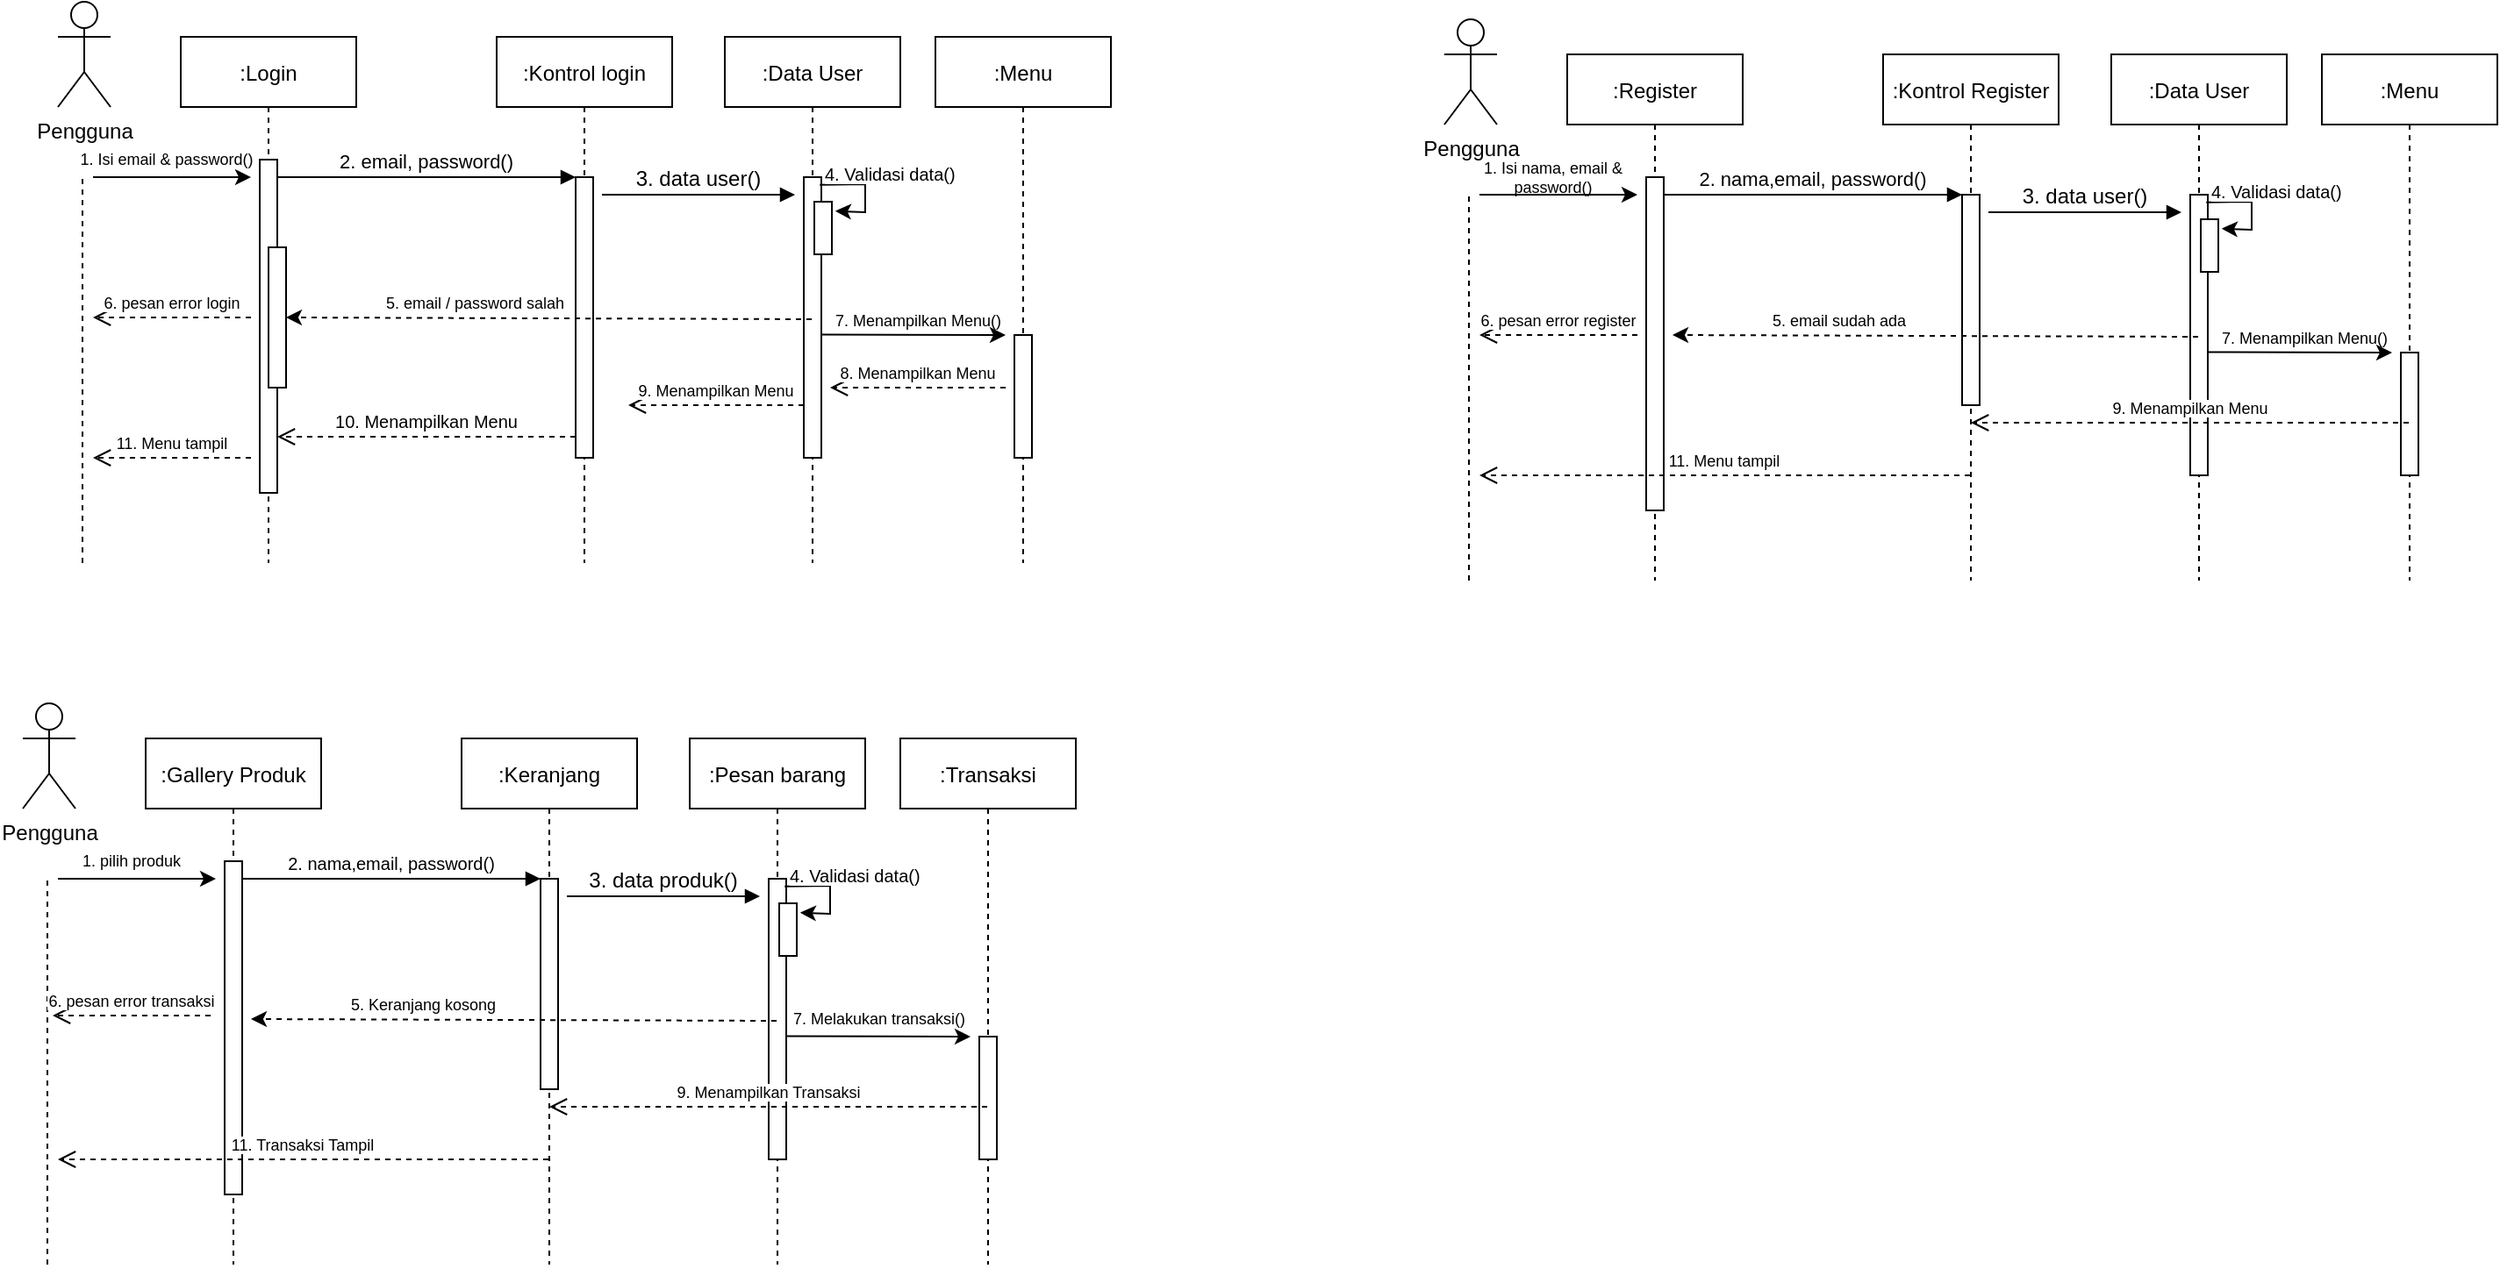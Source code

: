 <mxfile version="20.3.0" type="github">
  <diagram id="kgpKYQtTHZ0yAKxKKP6v" name="Page-1">
    <mxGraphModel dx="1153" dy="599" grid="1" gridSize="10" guides="1" tooltips="1" connect="1" arrows="1" fold="1" page="1" pageScale="1" pageWidth="1200" pageHeight="1920" math="0" shadow="0">
      <root>
        <mxCell id="0" />
        <mxCell id="1" parent="0" />
        <mxCell id="3nuBFxr9cyL0pnOWT2aG-1" value=":Login" style="shape=umlLifeline;perimeter=lifelinePerimeter;container=1;collapsible=0;recursiveResize=0;rounded=0;shadow=0;strokeWidth=1;" parent="1" vertex="1">
          <mxGeometry x="220" y="120" width="100" height="300" as="geometry" />
        </mxCell>
        <mxCell id="3nuBFxr9cyL0pnOWT2aG-2" value="" style="points=[];perimeter=orthogonalPerimeter;rounded=0;shadow=0;strokeWidth=1;" parent="3nuBFxr9cyL0pnOWT2aG-1" vertex="1">
          <mxGeometry x="45" y="70" width="10" height="190" as="geometry" />
        </mxCell>
        <mxCell id="3nuBFxr9cyL0pnOWT2aG-4" value="" style="points=[];perimeter=orthogonalPerimeter;rounded=0;shadow=0;strokeWidth=1;" parent="3nuBFxr9cyL0pnOWT2aG-1" vertex="1">
          <mxGeometry x="50" y="120" width="10" height="80" as="geometry" />
        </mxCell>
        <mxCell id="UYT9CBy9pAq7YvCIUte8-8" value="" style="endArrow=classic;html=1;rounded=0;" edge="1" parent="3nuBFxr9cyL0pnOWT2aG-1">
          <mxGeometry width="50" height="50" relative="1" as="geometry">
            <mxPoint x="-50" y="80" as="sourcePoint" />
            <mxPoint x="40" y="80" as="targetPoint" />
            <Array as="points">
              <mxPoint x="40" y="80" />
            </Array>
          </mxGeometry>
        </mxCell>
        <mxCell id="UYT9CBy9pAq7YvCIUte8-10" value="1. Isi email &amp;amp; password()" style="text;html=1;strokeColor=none;fillColor=none;align=center;verticalAlign=middle;whiteSpace=wrap;rounded=0;fontSize=9;" vertex="1" parent="3nuBFxr9cyL0pnOWT2aG-1">
          <mxGeometry x="-61" y="60" width="106" height="20" as="geometry" />
        </mxCell>
        <mxCell id="3nuBFxr9cyL0pnOWT2aG-5" value=":Kontrol login" style="shape=umlLifeline;perimeter=lifelinePerimeter;container=1;collapsible=0;recursiveResize=0;rounded=0;shadow=0;strokeWidth=1;" parent="1" vertex="1">
          <mxGeometry x="400" y="120" width="100" height="300" as="geometry" />
        </mxCell>
        <mxCell id="3nuBFxr9cyL0pnOWT2aG-6" value="" style="points=[];perimeter=orthogonalPerimeter;rounded=0;shadow=0;strokeWidth=1;" parent="3nuBFxr9cyL0pnOWT2aG-5" vertex="1">
          <mxGeometry x="45" y="80" width="10" height="160" as="geometry" />
        </mxCell>
        <mxCell id="UYT9CBy9pAq7YvCIUte8-29" value="&lt;div style=&quot;text-align: center; font-size: 9px;&quot;&gt;&lt;span style=&quot;font-size: 9px; background-color: rgb(255, 255, 255);&quot;&gt;5. email / password salah&lt;/span&gt;&lt;/div&gt;" style="text;whiteSpace=wrap;html=1;fontSize=9;" vertex="1" parent="3nuBFxr9cyL0pnOWT2aG-5">
          <mxGeometry x="-65" y="140" width="110" height="20" as="geometry" />
        </mxCell>
        <mxCell id="3nuBFxr9cyL0pnOWT2aG-7" value="10. Menampilkan Menu" style="verticalAlign=bottom;endArrow=open;dashed=1;endSize=8;exitX=0;exitY=0.95;shadow=0;strokeWidth=1;fontSize=10;" parent="1" edge="1">
          <mxGeometry relative="1" as="geometry">
            <mxPoint x="275" y="348.0" as="targetPoint" />
            <mxPoint x="445" y="348.0" as="sourcePoint" />
          </mxGeometry>
        </mxCell>
        <mxCell id="3nuBFxr9cyL0pnOWT2aG-8" value="2. email, password()" style="verticalAlign=bottom;endArrow=block;entryX=0;entryY=0;shadow=0;strokeWidth=1;fontSize=11;" parent="1" source="3nuBFxr9cyL0pnOWT2aG-2" target="3nuBFxr9cyL0pnOWT2aG-6" edge="1">
          <mxGeometry relative="1" as="geometry">
            <mxPoint x="375" y="200" as="sourcePoint" />
          </mxGeometry>
        </mxCell>
        <mxCell id="UYT9CBy9pAq7YvCIUte8-1" value="Pengguna" style="shape=umlActor;verticalLabelPosition=bottom;verticalAlign=top;html=1;" vertex="1" parent="1">
          <mxGeometry x="150" y="100" width="30" height="60" as="geometry" />
        </mxCell>
        <mxCell id="UYT9CBy9pAq7YvCIUte8-2" value=":Data User" style="shape=umlLifeline;perimeter=lifelinePerimeter;container=1;collapsible=0;recursiveResize=0;rounded=0;shadow=0;strokeWidth=1;" vertex="1" parent="1">
          <mxGeometry x="530" y="120" width="100" height="300" as="geometry" />
        </mxCell>
        <mxCell id="UYT9CBy9pAq7YvCIUte8-3" value="" style="points=[];perimeter=orthogonalPerimeter;rounded=0;shadow=0;strokeWidth=1;" vertex="1" parent="UYT9CBy9pAq7YvCIUte8-2">
          <mxGeometry x="45" y="80" width="10" height="160" as="geometry" />
        </mxCell>
        <mxCell id="UYT9CBy9pAq7YvCIUte8-21" value="" style="rounded=0;whiteSpace=wrap;html=1;fontSize=12;" vertex="1" parent="UYT9CBy9pAq7YvCIUte8-2">
          <mxGeometry x="51" y="94" width="10" height="30" as="geometry" />
        </mxCell>
        <mxCell id="UYT9CBy9pAq7YvCIUte8-23" value="" style="endArrow=classic;html=1;rounded=0;fontSize=9;exitX=0.913;exitY=0.027;exitDx=0;exitDy=0;exitPerimeter=0;entryX=1.193;entryY=0.178;entryDx=0;entryDy=0;entryPerimeter=0;" edge="1" parent="UYT9CBy9pAq7YvCIUte8-2" source="UYT9CBy9pAq7YvCIUte8-3" target="UYT9CBy9pAq7YvCIUte8-21">
          <mxGeometry width="50" height="50" relative="1" as="geometry">
            <mxPoint x="70" y="90" as="sourcePoint" />
            <mxPoint x="110" y="110" as="targetPoint" />
            <Array as="points">
              <mxPoint x="80" y="84" />
              <mxPoint x="80" y="100" />
            </Array>
          </mxGeometry>
        </mxCell>
        <mxCell id="UYT9CBy9pAq7YvCIUte8-4" value=":Menu" style="shape=umlLifeline;perimeter=lifelinePerimeter;container=1;collapsible=0;recursiveResize=0;rounded=0;shadow=0;strokeWidth=1;" vertex="1" parent="1">
          <mxGeometry x="650" y="120" width="100" height="300" as="geometry" />
        </mxCell>
        <mxCell id="UYT9CBy9pAq7YvCIUte8-5" value="" style="points=[];perimeter=orthogonalPerimeter;rounded=0;shadow=0;strokeWidth=1;" vertex="1" parent="UYT9CBy9pAq7YvCIUte8-4">
          <mxGeometry x="45" y="170" width="10" height="70" as="geometry" />
        </mxCell>
        <mxCell id="UYT9CBy9pAq7YvCIUte8-32" value="&lt;span style=&quot;color: rgb(0, 0, 0); font-family: Helvetica; font-size: 9px; font-style: normal; font-variant-ligatures: normal; font-variant-caps: normal; font-weight: 400; letter-spacing: normal; orphans: 2; text-align: center; text-indent: 0px; text-transform: none; widows: 2; word-spacing: 0px; -webkit-text-stroke-width: 0px; background-color: rgb(255, 255, 255); text-decoration-thickness: initial; text-decoration-style: initial; text-decoration-color: initial; float: none; display: inline !important;&quot;&gt;7. Menampilkan Menu()&lt;/span&gt;" style="text;whiteSpace=wrap;html=1;fontSize=9;" vertex="1" parent="UYT9CBy9pAq7YvCIUte8-4">
          <mxGeometry x="-59" y="150" width="99" height="20" as="geometry" />
        </mxCell>
        <mxCell id="UYT9CBy9pAq7YvCIUte8-7" value="" style="endArrow=none;dashed=1;html=1;rounded=0;" edge="1" parent="1">
          <mxGeometry width="50" height="50" relative="1" as="geometry">
            <mxPoint x="164" y="420" as="sourcePoint" />
            <mxPoint x="164" y="200" as="targetPoint" />
          </mxGeometry>
        </mxCell>
        <mxCell id="UYT9CBy9pAq7YvCIUte8-17" value="3. data user()" style="verticalAlign=bottom;endArrow=block;shadow=0;strokeWidth=1;fontSize=12;" edge="1" parent="1">
          <mxGeometry relative="1" as="geometry">
            <mxPoint x="460" y="210.0" as="sourcePoint" />
            <mxPoint x="570" y="210" as="targetPoint" />
          </mxGeometry>
        </mxCell>
        <mxCell id="UYT9CBy9pAq7YvCIUte8-24" value="&lt;span style=&quot;color: rgb(0, 0, 0); font-family: Helvetica; font-size: 10px; font-style: normal; font-variant-ligatures: normal; font-variant-caps: normal; font-weight: 400; letter-spacing: normal; orphans: 2; text-align: center; text-indent: 0px; text-transform: none; widows: 2; word-spacing: 0px; -webkit-text-stroke-width: 0px; background-color: rgb(255, 255, 255); text-decoration-thickness: initial; text-decoration-style: initial; text-decoration-color: initial; float: none; display: inline !important;&quot;&gt;4. Validasi data()&lt;/span&gt;" style="text;whiteSpace=wrap;html=1;fontSize=10;" vertex="1" parent="1">
          <mxGeometry x="585" y="186" width="80" height="20" as="geometry" />
        </mxCell>
        <mxCell id="UYT9CBy9pAq7YvCIUte8-28" value="" style="endArrow=classic;html=1;rounded=0;fontSize=10;entryX=1;entryY=0.5;entryDx=0;entryDy=0;entryPerimeter=0;dashed=1;" edge="1" parent="1" target="3nuBFxr9cyL0pnOWT2aG-4">
          <mxGeometry width="50" height="50" relative="1" as="geometry">
            <mxPoint x="579.5" y="281" as="sourcePoint" />
            <mxPoint x="520" y="281" as="targetPoint" />
          </mxGeometry>
        </mxCell>
        <mxCell id="UYT9CBy9pAq7YvCIUte8-30" value="6. pesan error login" style="verticalAlign=bottom;endArrow=open;dashed=1;endSize=8;shadow=0;strokeWidth=1;fontSize=9;" edge="1" parent="1">
          <mxGeometry relative="1" as="geometry">
            <mxPoint x="170" y="280" as="targetPoint" />
            <mxPoint x="260" y="280" as="sourcePoint" />
          </mxGeometry>
        </mxCell>
        <mxCell id="UYT9CBy9pAq7YvCIUte8-31" value="" style="endArrow=classic;html=1;rounded=0;fontSize=9;exitX=0.968;exitY=0.561;exitDx=0;exitDy=0;exitPerimeter=0;" edge="1" parent="1" source="UYT9CBy9pAq7YvCIUte8-3">
          <mxGeometry width="50" height="50" relative="1" as="geometry">
            <mxPoint x="590" y="290" as="sourcePoint" />
            <mxPoint x="690" y="290" as="targetPoint" />
          </mxGeometry>
        </mxCell>
        <mxCell id="UYT9CBy9pAq7YvCIUte8-34" value="8. Menampilkan Menu" style="verticalAlign=bottom;endArrow=open;dashed=1;endSize=8;exitX=0;exitY=0.95;shadow=0;strokeWidth=1;fontSize=9;" edge="1" parent="1">
          <mxGeometry relative="1" as="geometry">
            <mxPoint x="590" y="320" as="targetPoint" />
            <mxPoint x="690" y="320.0" as="sourcePoint" />
          </mxGeometry>
        </mxCell>
        <mxCell id="UYT9CBy9pAq7YvCIUte8-36" value="9. Menampilkan Menu" style="verticalAlign=bottom;endArrow=open;dashed=1;endSize=8;exitX=0;exitY=0.95;shadow=0;strokeWidth=1;fontSize=9;" edge="1" parent="1">
          <mxGeometry relative="1" as="geometry">
            <mxPoint x="475" y="330" as="targetPoint" />
            <mxPoint x="575" y="330.0" as="sourcePoint" />
          </mxGeometry>
        </mxCell>
        <mxCell id="UYT9CBy9pAq7YvCIUte8-37" value="11. Menu tampil" style="verticalAlign=bottom;endArrow=open;dashed=1;endSize=8;exitX=0;exitY=0.95;shadow=0;strokeWidth=1;fontSize=9;" edge="1" parent="1">
          <mxGeometry relative="1" as="geometry">
            <mxPoint x="170" y="360" as="targetPoint" />
            <mxPoint x="260" y="360.0" as="sourcePoint" />
          </mxGeometry>
        </mxCell>
        <mxCell id="UYT9CBy9pAq7YvCIUte8-38" value=":Register" style="shape=umlLifeline;perimeter=lifelinePerimeter;container=1;collapsible=0;recursiveResize=0;rounded=0;shadow=0;strokeWidth=1;" vertex="1" parent="1">
          <mxGeometry x="1010" y="130" width="100" height="300" as="geometry" />
        </mxCell>
        <mxCell id="UYT9CBy9pAq7YvCIUte8-39" value="" style="points=[];perimeter=orthogonalPerimeter;rounded=0;shadow=0;strokeWidth=1;" vertex="1" parent="UYT9CBy9pAq7YvCIUte8-38">
          <mxGeometry x="45" y="70" width="10" height="190" as="geometry" />
        </mxCell>
        <mxCell id="UYT9CBy9pAq7YvCIUte8-41" value="" style="endArrow=classic;html=1;rounded=0;" edge="1" parent="UYT9CBy9pAq7YvCIUte8-38">
          <mxGeometry width="50" height="50" relative="1" as="geometry">
            <mxPoint x="-50" y="80" as="sourcePoint" />
            <mxPoint x="40" y="80" as="targetPoint" />
            <Array as="points">
              <mxPoint x="40" y="80" />
            </Array>
          </mxGeometry>
        </mxCell>
        <mxCell id="UYT9CBy9pAq7YvCIUte8-42" value="1. Isi nama, email &amp;amp; password()" style="text;html=1;strokeColor=none;fillColor=none;align=center;verticalAlign=middle;whiteSpace=wrap;rounded=0;fontSize=9;" vertex="1" parent="UYT9CBy9pAq7YvCIUte8-38">
          <mxGeometry x="-61" y="60" width="106" height="20" as="geometry" />
        </mxCell>
        <mxCell id="UYT9CBy9pAq7YvCIUte8-43" value=":Kontrol Register" style="shape=umlLifeline;perimeter=lifelinePerimeter;container=1;collapsible=0;recursiveResize=0;rounded=0;shadow=0;strokeWidth=1;" vertex="1" parent="1">
          <mxGeometry x="1190" y="130" width="100" height="300" as="geometry" />
        </mxCell>
        <mxCell id="UYT9CBy9pAq7YvCIUte8-44" value="" style="points=[];perimeter=orthogonalPerimeter;rounded=0;shadow=0;strokeWidth=1;" vertex="1" parent="UYT9CBy9pAq7YvCIUte8-43">
          <mxGeometry x="45" y="80" width="10" height="120" as="geometry" />
        </mxCell>
        <mxCell id="UYT9CBy9pAq7YvCIUte8-45" value="&lt;div style=&quot;text-align: center; font-size: 9px;&quot;&gt;&lt;span style=&quot;font-size: 9px; background-color: rgb(255, 255, 255);&quot;&gt;5. email sudah ada&lt;/span&gt;&lt;/div&gt;" style="text;whiteSpace=wrap;html=1;fontSize=9;" vertex="1" parent="UYT9CBy9pAq7YvCIUte8-43">
          <mxGeometry x="-65" y="140" width="110" height="20" as="geometry" />
        </mxCell>
        <mxCell id="UYT9CBy9pAq7YvCIUte8-47" value="2. nama,email, password()" style="verticalAlign=bottom;endArrow=block;entryX=0;entryY=0;shadow=0;strokeWidth=1;fontSize=11;" edge="1" source="UYT9CBy9pAq7YvCIUte8-39" target="UYT9CBy9pAq7YvCIUte8-44" parent="1">
          <mxGeometry relative="1" as="geometry">
            <mxPoint x="1165" y="210" as="sourcePoint" />
          </mxGeometry>
        </mxCell>
        <mxCell id="UYT9CBy9pAq7YvCIUte8-48" value="Pengguna" style="shape=umlActor;verticalLabelPosition=bottom;verticalAlign=top;html=1;" vertex="1" parent="1">
          <mxGeometry x="940" y="110" width="30" height="60" as="geometry" />
        </mxCell>
        <mxCell id="UYT9CBy9pAq7YvCIUte8-49" value=":Data User" style="shape=umlLifeline;perimeter=lifelinePerimeter;container=1;collapsible=0;recursiveResize=0;rounded=0;shadow=0;strokeWidth=1;" vertex="1" parent="1">
          <mxGeometry x="1320" y="130" width="100" height="300" as="geometry" />
        </mxCell>
        <mxCell id="UYT9CBy9pAq7YvCIUte8-50" value="" style="points=[];perimeter=orthogonalPerimeter;rounded=0;shadow=0;strokeWidth=1;" vertex="1" parent="UYT9CBy9pAq7YvCIUte8-49">
          <mxGeometry x="45" y="80" width="10" height="160" as="geometry" />
        </mxCell>
        <mxCell id="UYT9CBy9pAq7YvCIUte8-51" value="" style="rounded=0;whiteSpace=wrap;html=1;fontSize=12;" vertex="1" parent="UYT9CBy9pAq7YvCIUte8-49">
          <mxGeometry x="51" y="94" width="10" height="30" as="geometry" />
        </mxCell>
        <mxCell id="UYT9CBy9pAq7YvCIUte8-52" value="" style="endArrow=classic;html=1;rounded=0;fontSize=9;exitX=0.913;exitY=0.027;exitDx=0;exitDy=0;exitPerimeter=0;entryX=1.193;entryY=0.178;entryDx=0;entryDy=0;entryPerimeter=0;" edge="1" parent="UYT9CBy9pAq7YvCIUte8-49" source="UYT9CBy9pAq7YvCIUte8-50" target="UYT9CBy9pAq7YvCIUte8-51">
          <mxGeometry width="50" height="50" relative="1" as="geometry">
            <mxPoint x="70" y="90" as="sourcePoint" />
            <mxPoint x="110" y="110" as="targetPoint" />
            <Array as="points">
              <mxPoint x="80" y="84" />
              <mxPoint x="80" y="100" />
            </Array>
          </mxGeometry>
        </mxCell>
        <mxCell id="UYT9CBy9pAq7YvCIUte8-53" value=":Menu" style="shape=umlLifeline;perimeter=lifelinePerimeter;container=1;collapsible=0;recursiveResize=0;rounded=0;shadow=0;strokeWidth=1;" vertex="1" parent="1">
          <mxGeometry x="1440" y="130" width="100" height="300" as="geometry" />
        </mxCell>
        <mxCell id="UYT9CBy9pAq7YvCIUte8-54" value="" style="points=[];perimeter=orthogonalPerimeter;rounded=0;shadow=0;strokeWidth=1;" vertex="1" parent="UYT9CBy9pAq7YvCIUte8-53">
          <mxGeometry x="45" y="170" width="10" height="70" as="geometry" />
        </mxCell>
        <mxCell id="UYT9CBy9pAq7YvCIUte8-55" value="&lt;span style=&quot;color: rgb(0, 0, 0); font-family: Helvetica; font-size: 9px; font-style: normal; font-variant-ligatures: normal; font-variant-caps: normal; font-weight: 400; letter-spacing: normal; orphans: 2; text-align: center; text-indent: 0px; text-transform: none; widows: 2; word-spacing: 0px; -webkit-text-stroke-width: 0px; background-color: rgb(255, 255, 255); text-decoration-thickness: initial; text-decoration-style: initial; text-decoration-color: initial; float: none; display: inline !important;&quot;&gt;7. Menampilkan Menu()&lt;/span&gt;" style="text;whiteSpace=wrap;html=1;fontSize=9;" vertex="1" parent="UYT9CBy9pAq7YvCIUte8-53">
          <mxGeometry x="-59" y="150" width="99" height="20" as="geometry" />
        </mxCell>
        <mxCell id="UYT9CBy9pAq7YvCIUte8-56" value="" style="endArrow=none;dashed=1;html=1;rounded=0;" edge="1" parent="1">
          <mxGeometry width="50" height="50" relative="1" as="geometry">
            <mxPoint x="954" y="430" as="sourcePoint" />
            <mxPoint x="954" y="210" as="targetPoint" />
          </mxGeometry>
        </mxCell>
        <mxCell id="UYT9CBy9pAq7YvCIUte8-57" value="3. data user()" style="verticalAlign=bottom;endArrow=block;shadow=0;strokeWidth=1;fontSize=12;" edge="1" parent="1">
          <mxGeometry relative="1" as="geometry">
            <mxPoint x="1250" y="220.0" as="sourcePoint" />
            <mxPoint x="1360" y="220" as="targetPoint" />
          </mxGeometry>
        </mxCell>
        <mxCell id="UYT9CBy9pAq7YvCIUte8-58" value="&lt;span style=&quot;color: rgb(0, 0, 0); font-family: Helvetica; font-size: 10px; font-style: normal; font-variant-ligatures: normal; font-variant-caps: normal; font-weight: 400; letter-spacing: normal; orphans: 2; text-align: center; text-indent: 0px; text-transform: none; widows: 2; word-spacing: 0px; -webkit-text-stroke-width: 0px; background-color: rgb(255, 255, 255); text-decoration-thickness: initial; text-decoration-style: initial; text-decoration-color: initial; float: none; display: inline !important;&quot;&gt;4. Validasi data()&lt;/span&gt;" style="text;whiteSpace=wrap;html=1;fontSize=10;" vertex="1" parent="1">
          <mxGeometry x="1375" y="196" width="80" height="20" as="geometry" />
        </mxCell>
        <mxCell id="UYT9CBy9pAq7YvCIUte8-59" value="" style="endArrow=classic;html=1;rounded=0;fontSize=10;entryX=1;entryY=0.5;entryDx=0;entryDy=0;entryPerimeter=0;dashed=1;" edge="1" parent="1">
          <mxGeometry width="50" height="50" relative="1" as="geometry">
            <mxPoint x="1369.5" y="291" as="sourcePoint" />
            <mxPoint x="1070" y="290" as="targetPoint" />
          </mxGeometry>
        </mxCell>
        <mxCell id="UYT9CBy9pAq7YvCIUte8-60" value="6. pesan error register" style="verticalAlign=bottom;endArrow=open;dashed=1;endSize=8;shadow=0;strokeWidth=1;fontSize=9;" edge="1" parent="1">
          <mxGeometry relative="1" as="geometry">
            <mxPoint x="960" y="290" as="targetPoint" />
            <mxPoint x="1050" y="290" as="sourcePoint" />
          </mxGeometry>
        </mxCell>
        <mxCell id="UYT9CBy9pAq7YvCIUte8-61" value="" style="endArrow=classic;html=1;rounded=0;fontSize=9;exitX=0.968;exitY=0.561;exitDx=0;exitDy=0;exitPerimeter=0;" edge="1" source="UYT9CBy9pAq7YvCIUte8-50" parent="1">
          <mxGeometry width="50" height="50" relative="1" as="geometry">
            <mxPoint x="1380" y="300" as="sourcePoint" />
            <mxPoint x="1480" y="300" as="targetPoint" />
          </mxGeometry>
        </mxCell>
        <mxCell id="UYT9CBy9pAq7YvCIUte8-63" value="9. Menampilkan Menu" style="verticalAlign=bottom;endArrow=open;dashed=1;endSize=8;shadow=0;strokeWidth=1;fontSize=9;" edge="1" parent="1">
          <mxGeometry relative="1" as="geometry">
            <mxPoint x="1240.024" y="340" as="targetPoint" />
            <mxPoint x="1489.5" y="340" as="sourcePoint" />
          </mxGeometry>
        </mxCell>
        <mxCell id="UYT9CBy9pAq7YvCIUte8-64" value="11. Menu tampil" style="verticalAlign=bottom;endArrow=open;dashed=1;endSize=8;shadow=0;strokeWidth=1;fontSize=9;" edge="1" parent="1" source="UYT9CBy9pAq7YvCIUte8-43">
          <mxGeometry relative="1" as="geometry">
            <mxPoint x="960" y="370" as="targetPoint" />
            <mxPoint x="1050" y="370.0" as="sourcePoint" />
          </mxGeometry>
        </mxCell>
        <mxCell id="UYT9CBy9pAq7YvCIUte8-65" value=":Gallery Produk" style="shape=umlLifeline;perimeter=lifelinePerimeter;container=1;collapsible=0;recursiveResize=0;rounded=0;shadow=0;strokeWidth=1;" vertex="1" parent="1">
          <mxGeometry x="200" y="520" width="100" height="300" as="geometry" />
        </mxCell>
        <mxCell id="UYT9CBy9pAq7YvCIUte8-66" value="" style="points=[];perimeter=orthogonalPerimeter;rounded=0;shadow=0;strokeWidth=1;" vertex="1" parent="UYT9CBy9pAq7YvCIUte8-65">
          <mxGeometry x="45" y="70" width="10" height="190" as="geometry" />
        </mxCell>
        <mxCell id="UYT9CBy9pAq7YvCIUte8-67" value="" style="endArrow=classic;html=1;rounded=0;" edge="1" parent="UYT9CBy9pAq7YvCIUte8-65">
          <mxGeometry width="50" height="50" relative="1" as="geometry">
            <mxPoint x="-50" y="80" as="sourcePoint" />
            <mxPoint x="40" y="80" as="targetPoint" />
            <Array as="points">
              <mxPoint x="40" y="80" />
            </Array>
          </mxGeometry>
        </mxCell>
        <mxCell id="UYT9CBy9pAq7YvCIUte8-68" value="1. pilih produk" style="text;html=1;strokeColor=none;fillColor=none;align=center;verticalAlign=middle;whiteSpace=wrap;rounded=0;fontSize=9;" vertex="1" parent="UYT9CBy9pAq7YvCIUte8-65">
          <mxGeometry x="-61" y="60" width="106" height="20" as="geometry" />
        </mxCell>
        <mxCell id="UYT9CBy9pAq7YvCIUte8-69" value=":Keranjang" style="shape=umlLifeline;perimeter=lifelinePerimeter;container=1;collapsible=0;recursiveResize=0;rounded=0;shadow=0;strokeWidth=1;" vertex="1" parent="1">
          <mxGeometry x="380" y="520" width="100" height="300" as="geometry" />
        </mxCell>
        <mxCell id="UYT9CBy9pAq7YvCIUte8-70" value="" style="points=[];perimeter=orthogonalPerimeter;rounded=0;shadow=0;strokeWidth=1;" vertex="1" parent="UYT9CBy9pAq7YvCIUte8-69">
          <mxGeometry x="45" y="80" width="10" height="120" as="geometry" />
        </mxCell>
        <mxCell id="UYT9CBy9pAq7YvCIUte8-71" value="&lt;div style=&quot;text-align: center; font-size: 9px;&quot;&gt;&lt;span style=&quot;font-size: 9px; background-color: rgb(255, 255, 255);&quot;&gt;5. Keranjang kosong&lt;/span&gt;&lt;/div&gt;" style="text;whiteSpace=wrap;html=1;fontSize=9;" vertex="1" parent="UYT9CBy9pAq7YvCIUte8-69">
          <mxGeometry x="-65" y="140" width="110" height="20" as="geometry" />
        </mxCell>
        <mxCell id="UYT9CBy9pAq7YvCIUte8-72" value="2. nama,email, password()" style="verticalAlign=bottom;endArrow=block;entryX=0;entryY=0;shadow=0;strokeWidth=1;fontSize=10;" edge="1" source="UYT9CBy9pAq7YvCIUte8-66" target="UYT9CBy9pAq7YvCIUte8-70" parent="1">
          <mxGeometry relative="1" as="geometry">
            <mxPoint x="355" y="600" as="sourcePoint" />
          </mxGeometry>
        </mxCell>
        <mxCell id="UYT9CBy9pAq7YvCIUte8-73" value="Pengguna" style="shape=umlActor;verticalLabelPosition=bottom;verticalAlign=top;html=1;" vertex="1" parent="1">
          <mxGeometry x="130" y="500" width="30" height="60" as="geometry" />
        </mxCell>
        <mxCell id="UYT9CBy9pAq7YvCIUte8-74" value=":Pesan barang" style="shape=umlLifeline;perimeter=lifelinePerimeter;container=1;collapsible=0;recursiveResize=0;rounded=0;shadow=0;strokeWidth=1;" vertex="1" parent="1">
          <mxGeometry x="510" y="520" width="100" height="300" as="geometry" />
        </mxCell>
        <mxCell id="UYT9CBy9pAq7YvCIUte8-75" value="" style="points=[];perimeter=orthogonalPerimeter;rounded=0;shadow=0;strokeWidth=1;" vertex="1" parent="UYT9CBy9pAq7YvCIUte8-74">
          <mxGeometry x="45" y="80" width="10" height="160" as="geometry" />
        </mxCell>
        <mxCell id="UYT9CBy9pAq7YvCIUte8-76" value="" style="rounded=0;whiteSpace=wrap;html=1;fontSize=12;" vertex="1" parent="UYT9CBy9pAq7YvCIUte8-74">
          <mxGeometry x="51" y="94" width="10" height="30" as="geometry" />
        </mxCell>
        <mxCell id="UYT9CBy9pAq7YvCIUte8-77" value="" style="endArrow=classic;html=1;rounded=0;fontSize=9;exitX=0.913;exitY=0.027;exitDx=0;exitDy=0;exitPerimeter=0;entryX=1.193;entryY=0.178;entryDx=0;entryDy=0;entryPerimeter=0;" edge="1" parent="UYT9CBy9pAq7YvCIUte8-74" source="UYT9CBy9pAq7YvCIUte8-75" target="UYT9CBy9pAq7YvCIUte8-76">
          <mxGeometry width="50" height="50" relative="1" as="geometry">
            <mxPoint x="70" y="90" as="sourcePoint" />
            <mxPoint x="110" y="110" as="targetPoint" />
            <Array as="points">
              <mxPoint x="80" y="84" />
              <mxPoint x="80" y="100" />
            </Array>
          </mxGeometry>
        </mxCell>
        <mxCell id="UYT9CBy9pAq7YvCIUte8-78" value=":Transaksi" style="shape=umlLifeline;perimeter=lifelinePerimeter;container=1;collapsible=0;recursiveResize=0;rounded=0;shadow=0;strokeWidth=1;" vertex="1" parent="1">
          <mxGeometry x="630" y="520" width="100" height="300" as="geometry" />
        </mxCell>
        <mxCell id="UYT9CBy9pAq7YvCIUte8-79" value="" style="points=[];perimeter=orthogonalPerimeter;rounded=0;shadow=0;strokeWidth=1;" vertex="1" parent="UYT9CBy9pAq7YvCIUte8-78">
          <mxGeometry x="45" y="170" width="10" height="70" as="geometry" />
        </mxCell>
        <mxCell id="UYT9CBy9pAq7YvCIUte8-80" value="&lt;span style=&quot;color: rgb(0, 0, 0); font-family: Helvetica; font-size: 9px; font-style: normal; font-variant-ligatures: normal; font-variant-caps: normal; font-weight: 400; letter-spacing: normal; orphans: 2; text-align: center; text-indent: 0px; text-transform: none; widows: 2; word-spacing: 0px; -webkit-text-stroke-width: 0px; background-color: rgb(255, 255, 255); text-decoration-thickness: initial; text-decoration-style: initial; text-decoration-color: initial; float: none; display: inline !important;&quot;&gt;7. Melakukan transaksi()&lt;/span&gt;" style="text;whiteSpace=wrap;html=1;fontSize=9;" vertex="1" parent="UYT9CBy9pAq7YvCIUte8-78">
          <mxGeometry x="-63" y="148" width="110" height="20" as="geometry" />
        </mxCell>
        <mxCell id="UYT9CBy9pAq7YvCIUte8-81" value="" style="endArrow=none;dashed=1;html=1;rounded=0;" edge="1" parent="1">
          <mxGeometry width="50" height="50" relative="1" as="geometry">
            <mxPoint x="144" y="820" as="sourcePoint" />
            <mxPoint x="144" y="600.0" as="targetPoint" />
          </mxGeometry>
        </mxCell>
        <mxCell id="UYT9CBy9pAq7YvCIUte8-82" value="3. data produk()" style="verticalAlign=bottom;endArrow=block;shadow=0;strokeWidth=1;fontSize=12;" edge="1" parent="1">
          <mxGeometry relative="1" as="geometry">
            <mxPoint x="440" y="610.0" as="sourcePoint" />
            <mxPoint x="550" y="610.0" as="targetPoint" />
          </mxGeometry>
        </mxCell>
        <mxCell id="UYT9CBy9pAq7YvCIUte8-83" value="&lt;span style=&quot;color: rgb(0, 0, 0); font-family: Helvetica; font-size: 10px; font-style: normal; font-variant-ligatures: normal; font-variant-caps: normal; font-weight: 400; letter-spacing: normal; orphans: 2; text-align: center; text-indent: 0px; text-transform: none; widows: 2; word-spacing: 0px; -webkit-text-stroke-width: 0px; background-color: rgb(255, 255, 255); text-decoration-thickness: initial; text-decoration-style: initial; text-decoration-color: initial; float: none; display: inline !important;&quot;&gt;4. Validasi data()&lt;/span&gt;" style="text;whiteSpace=wrap;html=1;fontSize=10;" vertex="1" parent="1">
          <mxGeometry x="565" y="586" width="80" height="20" as="geometry" />
        </mxCell>
        <mxCell id="UYT9CBy9pAq7YvCIUte8-84" value="" style="endArrow=classic;html=1;rounded=0;fontSize=10;entryX=1;entryY=0.5;entryDx=0;entryDy=0;entryPerimeter=0;dashed=1;" edge="1" parent="1">
          <mxGeometry width="50" height="50" relative="1" as="geometry">
            <mxPoint x="559.5" y="681" as="sourcePoint" />
            <mxPoint x="260" y="680" as="targetPoint" />
          </mxGeometry>
        </mxCell>
        <mxCell id="UYT9CBy9pAq7YvCIUte8-85" value="6. pesan error transaksi" style="verticalAlign=bottom;endArrow=open;dashed=1;endSize=8;shadow=0;strokeWidth=1;fontSize=9;" edge="1" parent="1">
          <mxGeometry relative="1" as="geometry">
            <mxPoint x="147" y="678" as="targetPoint" />
            <mxPoint x="237" y="678" as="sourcePoint" />
          </mxGeometry>
        </mxCell>
        <mxCell id="UYT9CBy9pAq7YvCIUte8-86" value="" style="endArrow=classic;html=1;rounded=0;fontSize=9;exitX=0.968;exitY=0.561;exitDx=0;exitDy=0;exitPerimeter=0;" edge="1" source="UYT9CBy9pAq7YvCIUte8-75" parent="1">
          <mxGeometry width="50" height="50" relative="1" as="geometry">
            <mxPoint x="570" y="690" as="sourcePoint" />
            <mxPoint x="670" y="690" as="targetPoint" />
          </mxGeometry>
        </mxCell>
        <mxCell id="UYT9CBy9pAq7YvCIUte8-87" value="9. Menampilkan Transaksi" style="verticalAlign=bottom;endArrow=open;dashed=1;endSize=8;shadow=0;strokeWidth=1;fontSize=9;" edge="1" parent="1">
          <mxGeometry relative="1" as="geometry">
            <mxPoint x="430.024" y="730" as="targetPoint" />
            <mxPoint x="679.5" y="730" as="sourcePoint" />
          </mxGeometry>
        </mxCell>
        <mxCell id="UYT9CBy9pAq7YvCIUte8-88" value="11. Transaksi Tampil" style="verticalAlign=bottom;endArrow=open;dashed=1;endSize=8;shadow=0;strokeWidth=1;fontSize=9;" edge="1" source="UYT9CBy9pAq7YvCIUte8-69" parent="1">
          <mxGeometry relative="1" as="geometry">
            <mxPoint x="150" y="760" as="targetPoint" />
            <mxPoint x="240" y="760.0" as="sourcePoint" />
          </mxGeometry>
        </mxCell>
      </root>
    </mxGraphModel>
  </diagram>
</mxfile>
